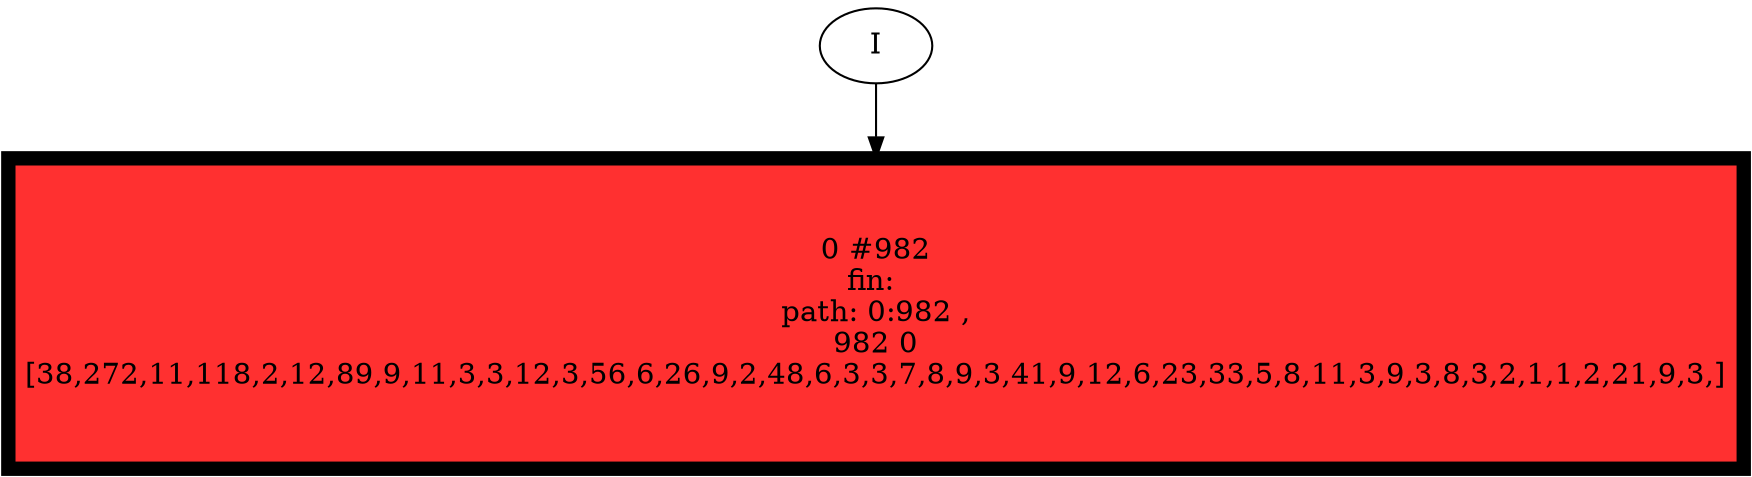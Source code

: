 // produced with flexfringe // 
digraph DFA {
	0 [label="root" shape=box];
		I -> 0;
	0 [ label="0 #982
fin: 
 path: 0:982 , 
982 0
[38,272,11,118,2,12,89,9,11,3,3,12,3,56,6,26,9,2,48,6,3,3,7,8,9,3,41,9,12,6,23,33,5,8,11,3,9,3,8,3,2,1,1,2,21,9,3,]" , style=filled, fillcolor="firebrick1", width=2.06567, height=2.06567, penwidth=6.89061];
}
